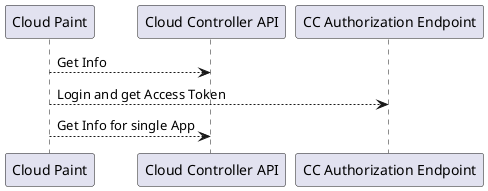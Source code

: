 @startuml
"Cloud Paint" --> "Cloud Controller API" : Get Info
"Cloud Paint" --> "CC Authorization Endpoint" : Login and get Access Token
"Cloud Paint" --> "Cloud Controller API" : Get Info for single App
@enduml